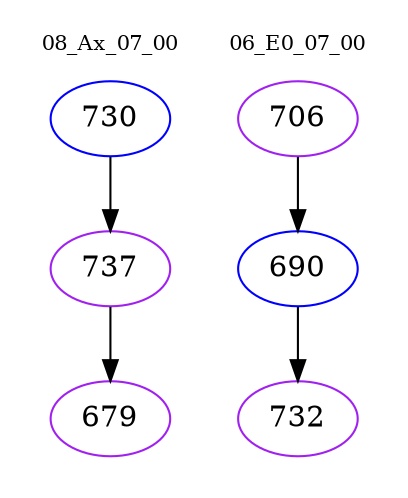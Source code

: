 digraph{
subgraph cluster_0 {
color = white
label = "08_Ax_07_00";
fontsize=10;
T0_730 [label="730", color="blue"]
T0_730 -> T0_737 [color="black"]
T0_737 [label="737", color="purple"]
T0_737 -> T0_679 [color="black"]
T0_679 [label="679", color="purple"]
}
subgraph cluster_1 {
color = white
label = "06_E0_07_00";
fontsize=10;
T1_706 [label="706", color="purple"]
T1_706 -> T1_690 [color="black"]
T1_690 [label="690", color="blue"]
T1_690 -> T1_732 [color="black"]
T1_732 [label="732", color="purple"]
}
}
